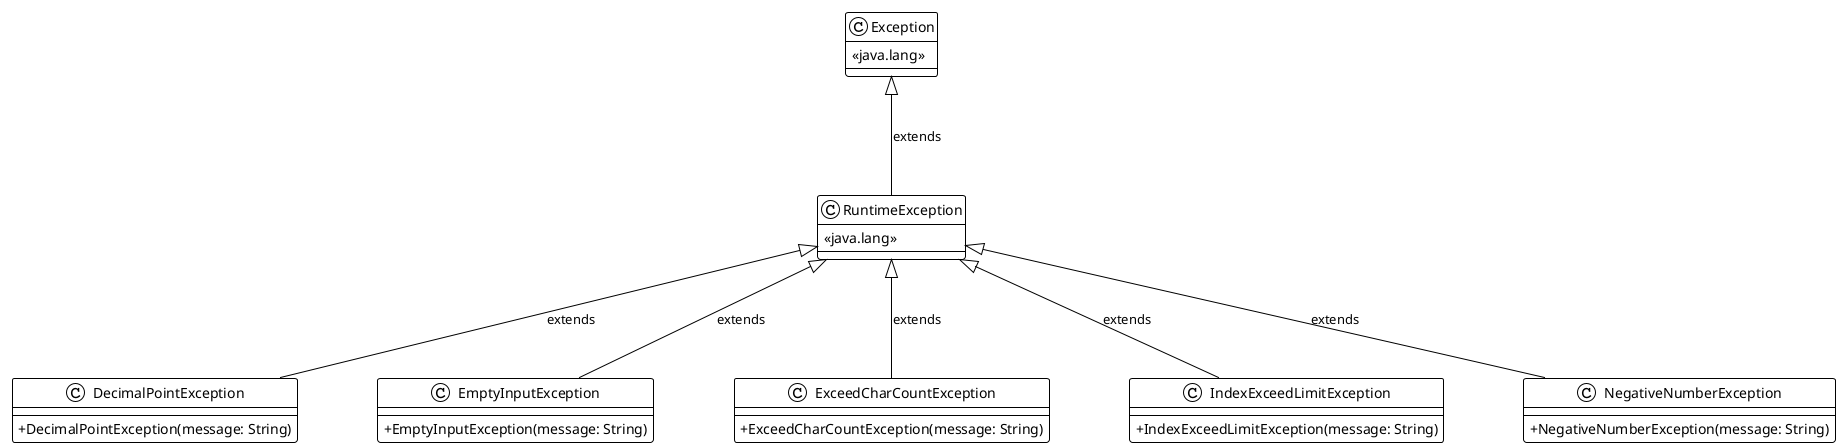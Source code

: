 @startuml
!theme plain
skinparam classAttributeIconSize 0
skinparam nodesep 80
skinparam ranksep 100

class Exception {
  <<java.lang>>
}

class RuntimeException {
  <<java.lang>>
}

class DecimalPointException {
  +DecimalPointException(message: String)
}

class EmptyInputException {
  +EmptyInputException(message: String)
}

class ExceedCharCountException {
  +ExceedCharCountException(message: String)
}

class IndexExceedLimitException {
  +IndexExceedLimitException(message: String)
}

class NegativeNumberException {
  +NegativeNumberException(message: String)
}

Exception <|-- RuntimeException : extends
RuntimeException <|-- DecimalPointException : extends
RuntimeException <|-- EmptyInputException : extends
RuntimeException <|-- ExceedCharCountException : extends
RuntimeException <|-- IndexExceedLimitException : extends
RuntimeException <|-- NegativeNumberException : extends

@enduml